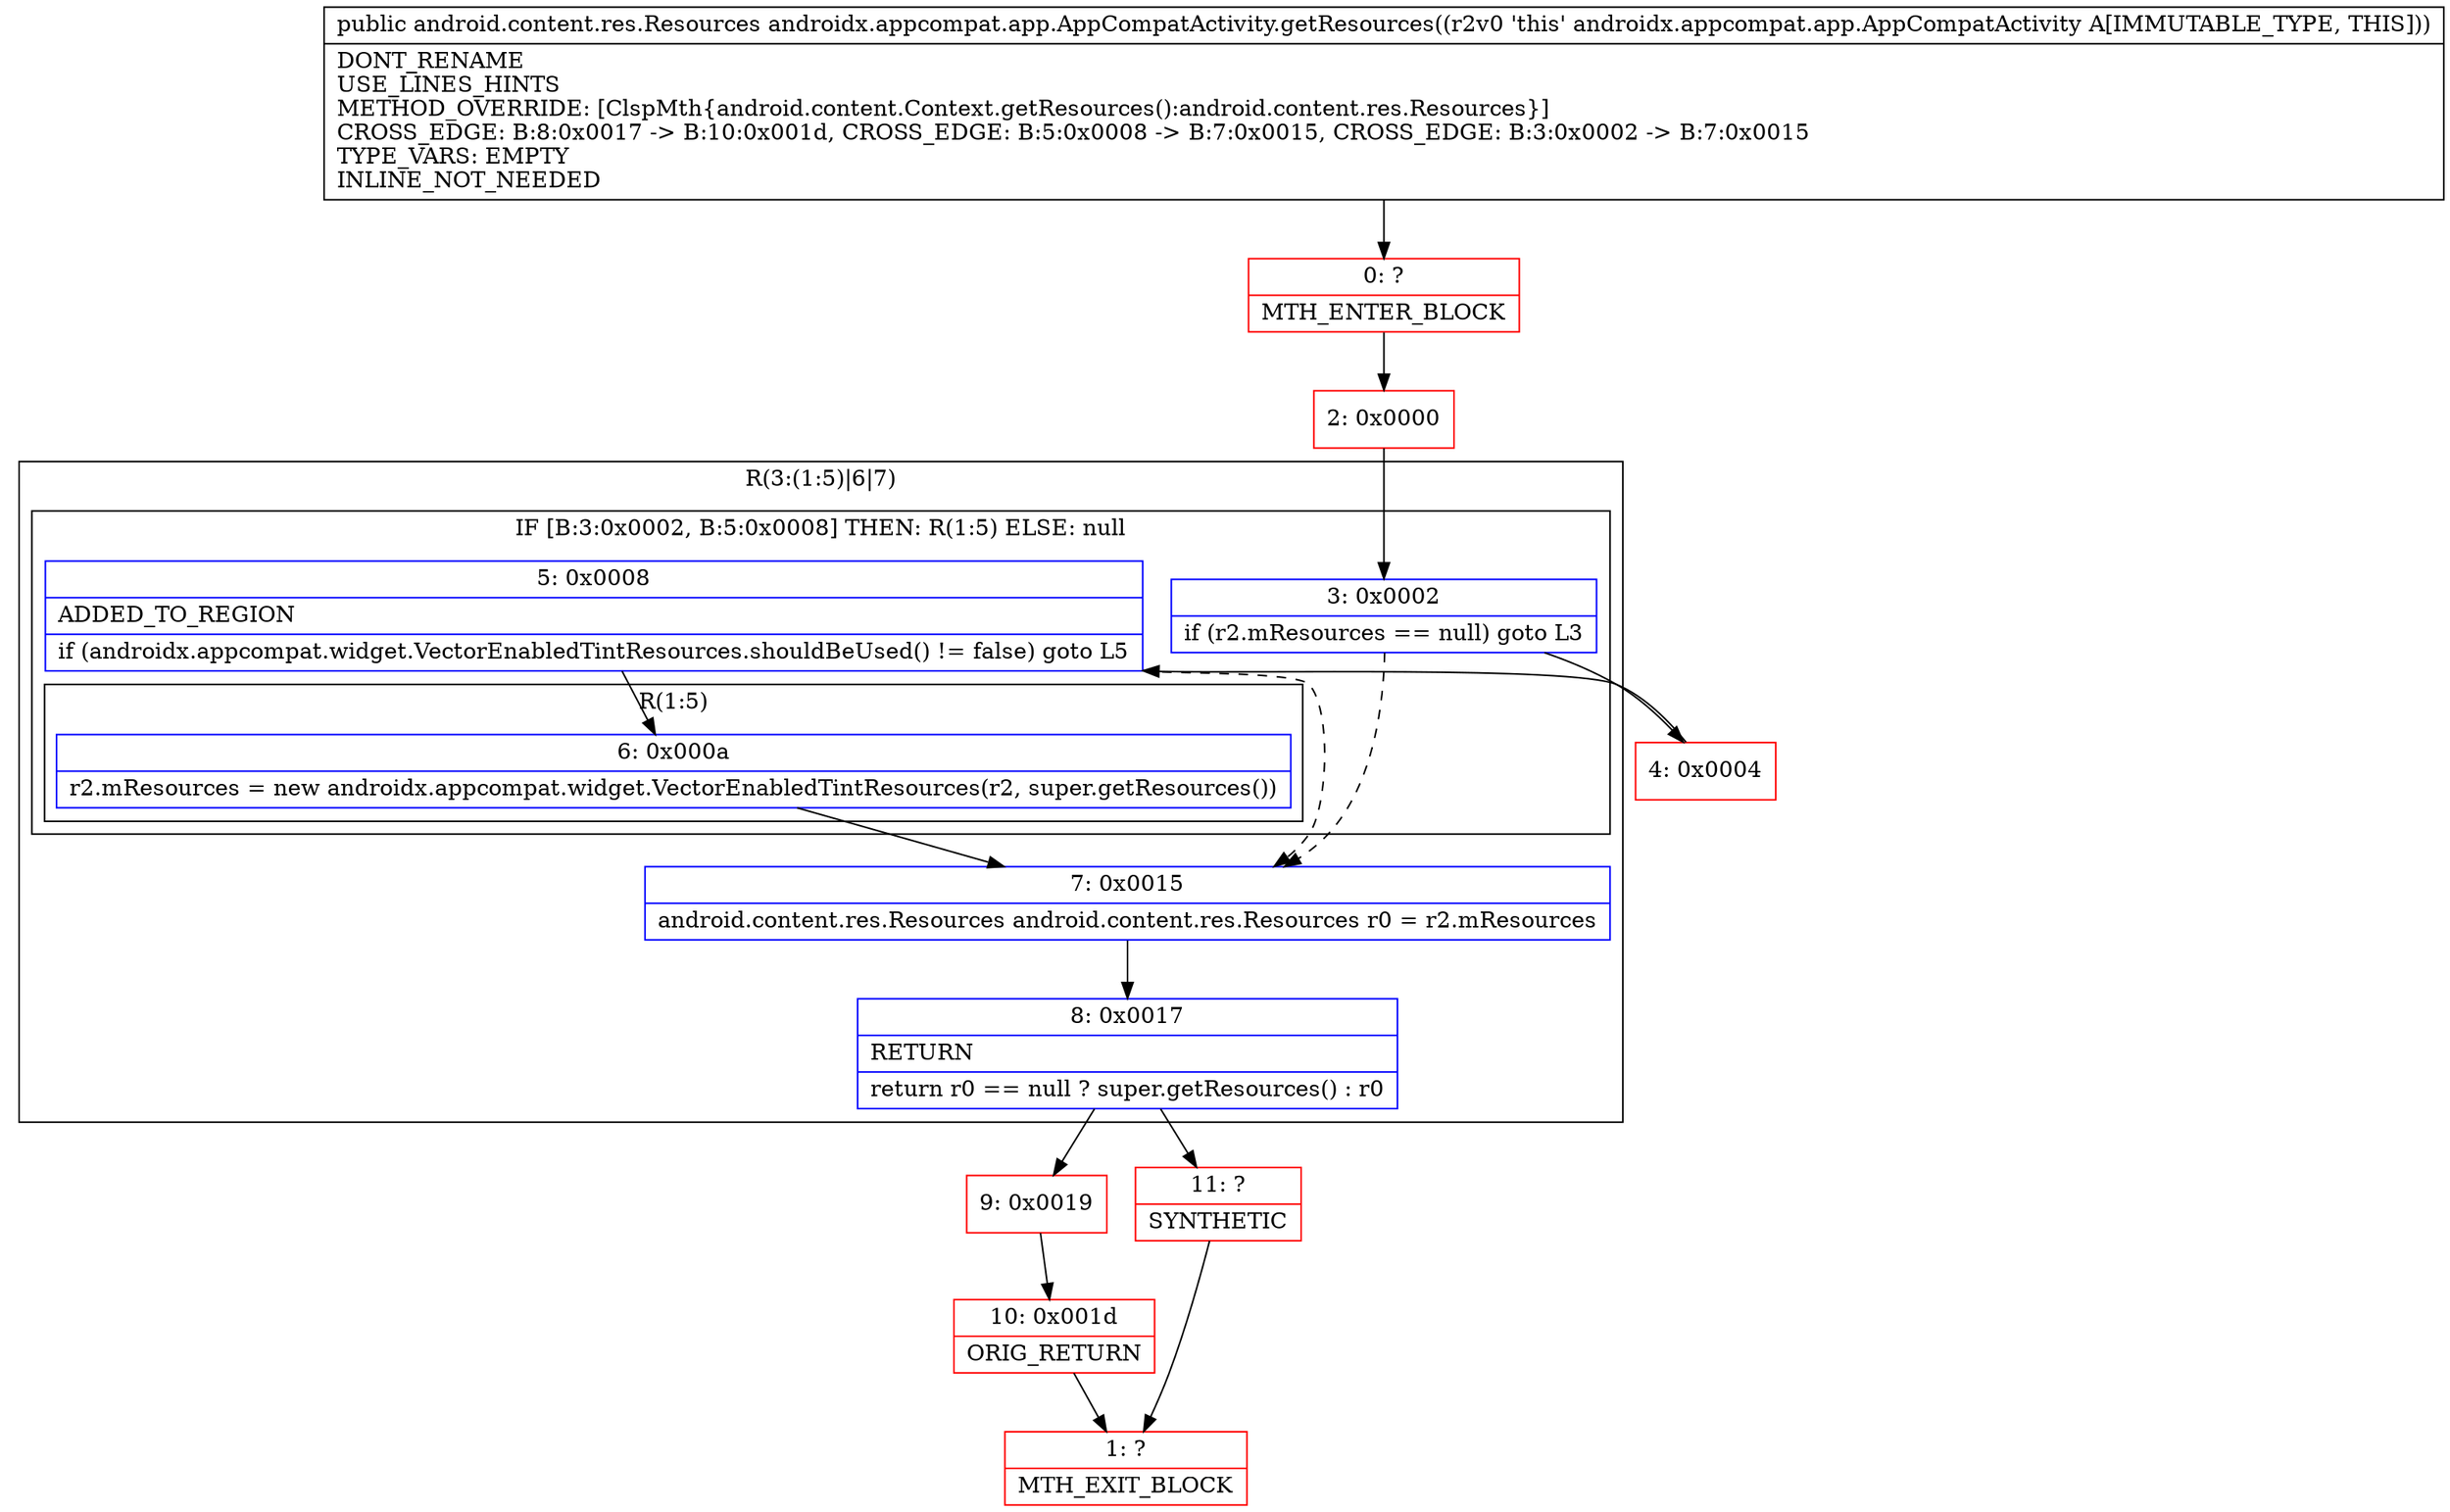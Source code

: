 digraph "CFG forandroidx.appcompat.app.AppCompatActivity.getResources()Landroid\/content\/res\/Resources;" {
subgraph cluster_Region_1513607235 {
label = "R(3:(1:5)|6|7)";
node [shape=record,color=blue];
subgraph cluster_IfRegion_585647839 {
label = "IF [B:3:0x0002, B:5:0x0008] THEN: R(1:5) ELSE: null";
node [shape=record,color=blue];
Node_3 [shape=record,label="{3\:\ 0x0002|if (r2.mResources == null) goto L3\l}"];
Node_5 [shape=record,label="{5\:\ 0x0008|ADDED_TO_REGION\l|if (androidx.appcompat.widget.VectorEnabledTintResources.shouldBeUsed() != false) goto L5\l}"];
subgraph cluster_Region_1472224387 {
label = "R(1:5)";
node [shape=record,color=blue];
Node_6 [shape=record,label="{6\:\ 0x000a|r2.mResources = new androidx.appcompat.widget.VectorEnabledTintResources(r2, super.getResources())\l}"];
}
}
Node_7 [shape=record,label="{7\:\ 0x0015|android.content.res.Resources android.content.res.Resources r0 = r2.mResources\l}"];
Node_8 [shape=record,label="{8\:\ 0x0017|RETURN\l|return r0 == null ? super.getResources() : r0\l}"];
}
Node_0 [shape=record,color=red,label="{0\:\ ?|MTH_ENTER_BLOCK\l}"];
Node_2 [shape=record,color=red,label="{2\:\ 0x0000}"];
Node_4 [shape=record,color=red,label="{4\:\ 0x0004}"];
Node_9 [shape=record,color=red,label="{9\:\ 0x0019}"];
Node_10 [shape=record,color=red,label="{10\:\ 0x001d|ORIG_RETURN\l}"];
Node_1 [shape=record,color=red,label="{1\:\ ?|MTH_EXIT_BLOCK\l}"];
Node_11 [shape=record,color=red,label="{11\:\ ?|SYNTHETIC\l}"];
MethodNode[shape=record,label="{public android.content.res.Resources androidx.appcompat.app.AppCompatActivity.getResources((r2v0 'this' androidx.appcompat.app.AppCompatActivity A[IMMUTABLE_TYPE, THIS]))  | DONT_RENAME\lUSE_LINES_HINTS\lMETHOD_OVERRIDE: [ClspMth\{android.content.Context.getResources():android.content.res.Resources\}]\lCROSS_EDGE: B:8:0x0017 \-\> B:10:0x001d, CROSS_EDGE: B:5:0x0008 \-\> B:7:0x0015, CROSS_EDGE: B:3:0x0002 \-\> B:7:0x0015\lTYPE_VARS: EMPTY\lINLINE_NOT_NEEDED\l}"];
MethodNode -> Node_0;Node_3 -> Node_4;
Node_3 -> Node_7[style=dashed];
Node_5 -> Node_6;
Node_5 -> Node_7[style=dashed];
Node_6 -> Node_7;
Node_7 -> Node_8;
Node_8 -> Node_9;
Node_8 -> Node_11;
Node_0 -> Node_2;
Node_2 -> Node_3;
Node_4 -> Node_5;
Node_9 -> Node_10;
Node_10 -> Node_1;
Node_11 -> Node_1;
}


